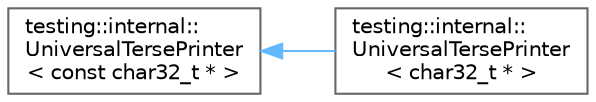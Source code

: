digraph "Graphical Class Hierarchy"
{
 // LATEX_PDF_SIZE
  bgcolor="transparent";
  edge [fontname=Helvetica,fontsize=10,labelfontname=Helvetica,labelfontsize=10];
  node [fontname=Helvetica,fontsize=10,shape=box,height=0.2,width=0.4];
  rankdir="LR";
  Node0 [id="Node000000",label="testing::internal::\lUniversalTersePrinter\l\< const char32_t * \>",height=0.2,width=0.4,color="grey40", fillcolor="white", style="filled",URL="$classtesting_1_1internal_1_1_universal_terse_printer_3_01const_01char32__t_01_5_01_4.html",tooltip=" "];
  Node0 -> Node1 [id="edge215_Node000000_Node000001",dir="back",color="steelblue1",style="solid",tooltip=" "];
  Node1 [id="Node000001",label="testing::internal::\lUniversalTersePrinter\l\< char32_t * \>",height=0.2,width=0.4,color="grey40", fillcolor="white", style="filled",URL="$classtesting_1_1internal_1_1_universal_terse_printer_3_01char32__t_01_5_01_4.html",tooltip=" "];
}
